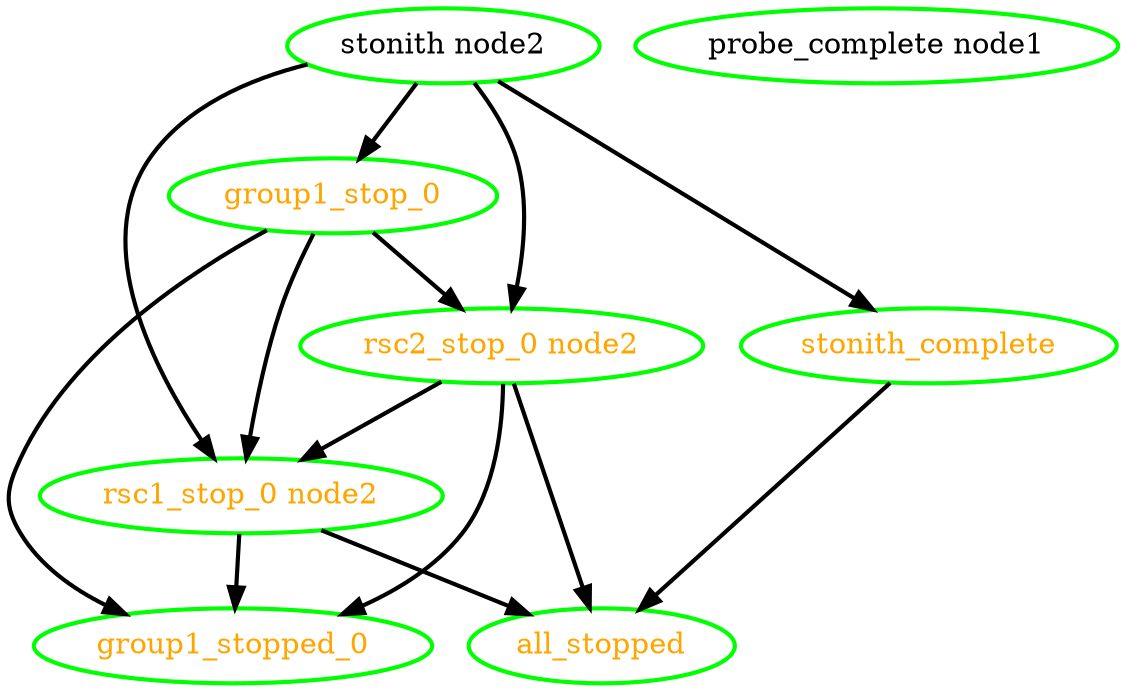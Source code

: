 digraph "g" {
"all_stopped" [ style=bold color="green" fontcolor="orange" ]
"group1_stop_0" -> "group1_stopped_0" [ style = bold]
"group1_stop_0" -> "rsc1_stop_0 node2" [ style = bold]
"group1_stop_0" -> "rsc2_stop_0 node2" [ style = bold]
"group1_stop_0" [ style=bold color="green" fontcolor="orange" ]
"group1_stopped_0" [ style=bold color="green" fontcolor="orange" ]
"probe_complete node1" [ style=bold color="green" fontcolor="black" ]
"rsc1_stop_0 node2" -> "all_stopped" [ style = bold]
"rsc1_stop_0 node2" -> "group1_stopped_0" [ style = bold]
"rsc1_stop_0 node2" [ style=bold color="green" fontcolor="orange" ]
"rsc2_stop_0 node2" -> "all_stopped" [ style = bold]
"rsc2_stop_0 node2" -> "group1_stopped_0" [ style = bold]
"rsc2_stop_0 node2" -> "rsc1_stop_0 node2" [ style = bold]
"rsc2_stop_0 node2" [ style=bold color="green" fontcolor="orange" ]
"stonith node2" -> "group1_stop_0" [ style = bold]
"stonith node2" -> "rsc1_stop_0 node2" [ style = bold]
"stonith node2" -> "rsc2_stop_0 node2" [ style = bold]
"stonith node2" -> "stonith_complete" [ style = bold]
"stonith node2" [ style=bold color="green" fontcolor="black" ]
"stonith_complete" -> "all_stopped" [ style = bold]
"stonith_complete" [ style=bold color="green" fontcolor="orange" ]
}
